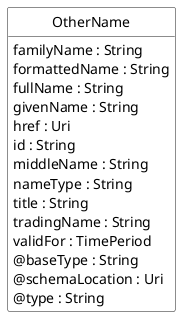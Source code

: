 @startuml
hide circle
hide methods
hide stereotype
show <<Enumeration>> stereotype
skinparam class {
   BackgroundColor<<Enumeration>> #E6F5F7
   BackgroundColor<<Ref>> #FFFFE0
   BackgroundColor<<Pivot>> #FFFFFFF
   BackgroundColor<<SimpleType>> #E2F0DA
   BackgroundColor #FCF2E3
}

class OtherName <<Pivot>> {
    familyName : String
    formattedName : String
    fullName : String
    givenName : String
    href : Uri
    id : String
    middleName : String
    nameType : String
    title : String
    tradingName : String
    validFor : TimePeriod
    @baseType : String
    @schemaLocation : Uri
    @type : String
}


@enduml